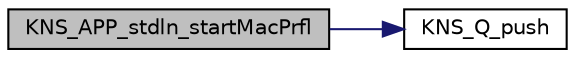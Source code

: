 digraph "KNS_APP_stdln_startMacPrfl"
{
 // INTERACTIVE_SVG=YES
 // LATEX_PDF_SIZE
  edge [fontname="Helvetica",fontsize="10",labelfontname="Helvetica",labelfontsize="10"];
  node [fontname="Helvetica",fontsize="10",shape=record];
  rankdir="LR";
  Node1 [label="KNS_APP_stdln_startMacPrfl",height=0.2,width=0.4,color="black", fillcolor="grey75", style="filled", fontcolor="black",tooltip="Start MAC profile for the standalone application."];
  Node1 -> Node2 [color="midnightblue",fontsize="10",style="solid",fontname="Helvetica"];
  Node2 [label="KNS_Q_push",height=0.2,width=0.4,color="black", fillcolor="white", style="filled",URL="$d1/ddb/group___k_n_s___q.html#gac9a2be7939be73c32fd7eefb0d3ab3b3",tooltip="This function is used to push an element into a queue."];
}
